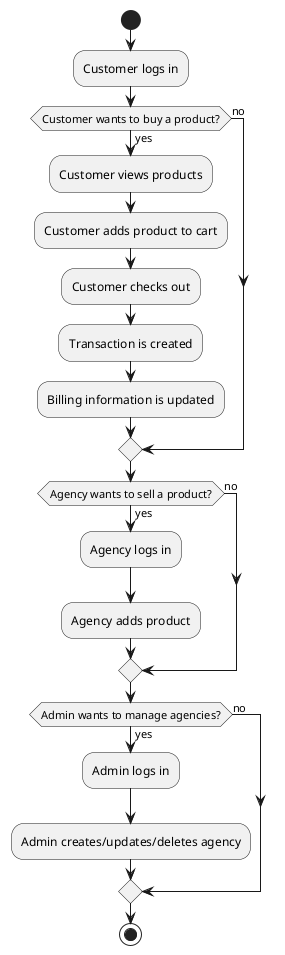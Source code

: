 @startuml flowchart

start

:Customer logs in;

if (Customer wants to buy a product?) then (yes)
  :Customer views products;
  :Customer adds product to cart;
  :Customer checks out;
  :Transaction is created;
  :Billing information is updated;
else (no)
endif

if (Agency wants to sell a product?) then (yes)
  :Agency logs in;
  :Agency adds product;
else (no)
endif

if (Admin wants to manage agencies?) then (yes)
  :Admin logs in;
  :Admin creates/updates/deletes agency;
else (no)
endif

stop

@enduml